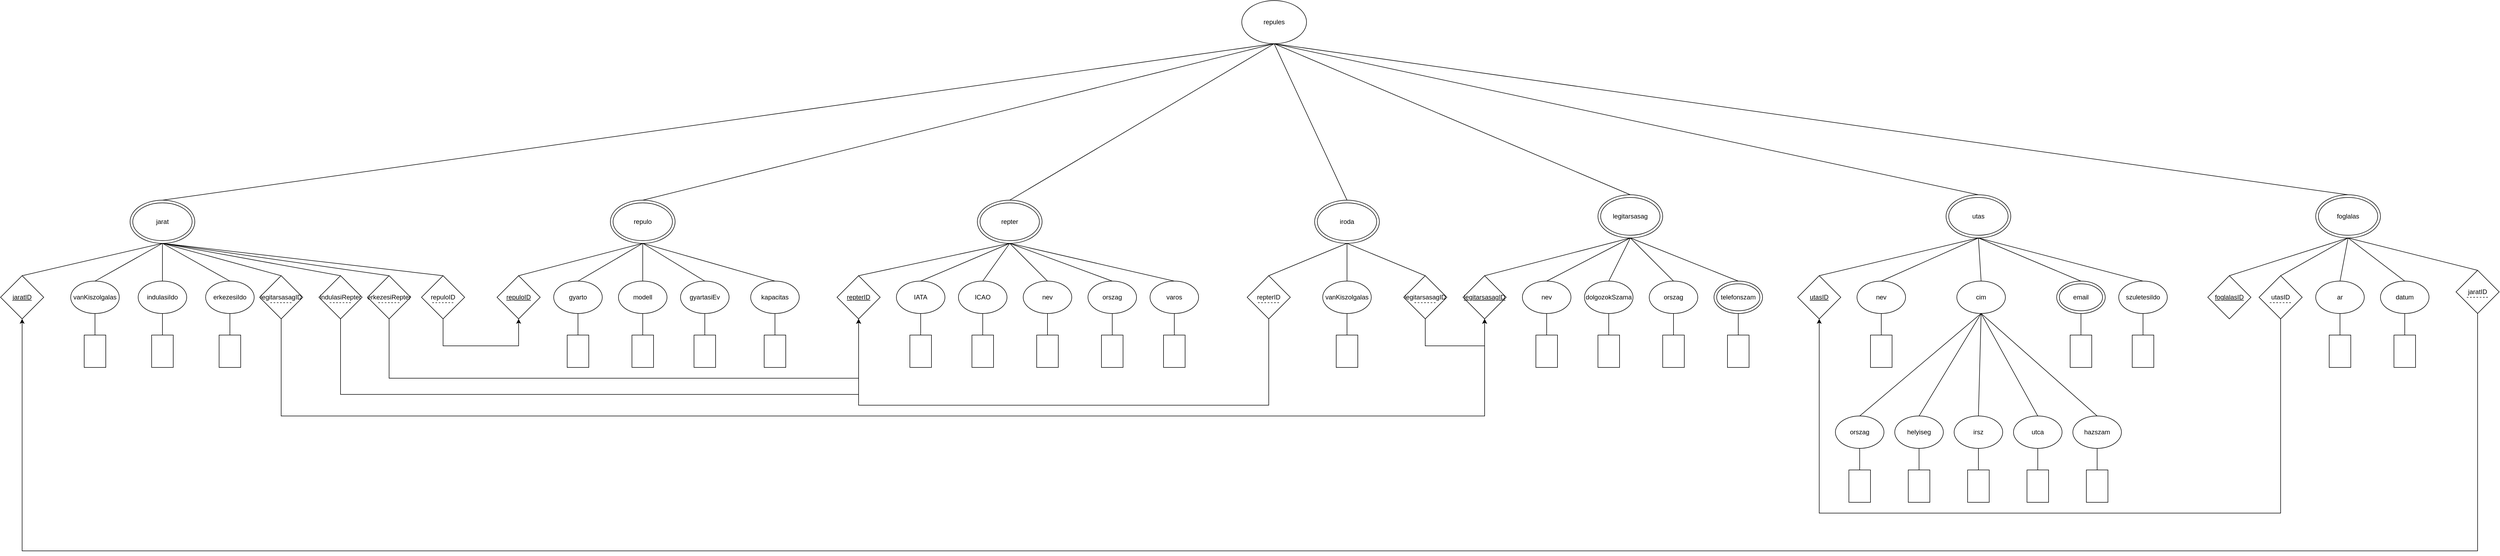 <mxfile version="20.4.1" type="github">
  <diagram id="FtFZ_7wJp9U83TFG5Mxw" name="Page-1">
    <mxGraphModel dx="2948" dy="593" grid="1" gridSize="10" guides="1" tooltips="1" connect="1" arrows="1" fold="1" page="1" pageScale="1" pageWidth="850" pageHeight="1100" math="0" shadow="0">
      <root>
        <mxCell id="0" />
        <mxCell id="1" parent="0" />
        <mxCell id="Ldd0iFORYX-tUQRMNEGv-1" value="repules" style="ellipse;whiteSpace=wrap;html=1;" parent="1" vertex="1">
          <mxGeometry x="970" y="110" width="120" height="80" as="geometry" />
        </mxCell>
        <mxCell id="Ldd0iFORYX-tUQRMNEGv-9" value="" style="endArrow=none;html=1;rounded=0;entryX=0.5;entryY=1;entryDx=0;entryDy=0;exitX=0.5;exitY=0;exitDx=0;exitDy=0;" parent="1" source="Ldd0iFORYX-tUQRMNEGv-2" target="Ldd0iFORYX-tUQRMNEGv-1" edge="1">
          <mxGeometry width="50" height="50" relative="1" as="geometry">
            <mxPoint x="-160" y="470" as="sourcePoint" />
            <mxPoint x="-110" y="420" as="targetPoint" />
          </mxGeometry>
        </mxCell>
        <mxCell id="Ldd0iFORYX-tUQRMNEGv-10" value="" style="endArrow=none;html=1;rounded=0;exitX=0.5;exitY=0;exitDx=0;exitDy=0;entryX=0.5;entryY=1;entryDx=0;entryDy=0;" parent="1" source="Ldd0iFORYX-tUQRMNEGv-8" target="Ldd0iFORYX-tUQRMNEGv-1" edge="1">
          <mxGeometry width="50" height="50" relative="1" as="geometry">
            <mxPoint x="-790" y="490" as="sourcePoint" />
            <mxPoint x="430" y="220" as="targetPoint" />
          </mxGeometry>
        </mxCell>
        <mxCell id="Ldd0iFORYX-tUQRMNEGv-11" value="" style="endArrow=none;html=1;rounded=0;entryX=0.5;entryY=1;entryDx=0;entryDy=0;exitX=0.5;exitY=0;exitDx=0;exitDy=0;" parent="1" source="Ldd0iFORYX-tUQRMNEGv-7" target="Ldd0iFORYX-tUQRMNEGv-1" edge="1">
          <mxGeometry width="50" height="50" relative="1" as="geometry">
            <mxPoint x="380" y="470" as="sourcePoint" />
            <mxPoint x="445" y="240" as="targetPoint" />
          </mxGeometry>
        </mxCell>
        <mxCell id="Ldd0iFORYX-tUQRMNEGv-12" value="" style="endArrow=none;html=1;rounded=0;exitX=0.5;exitY=0;exitDx=0;exitDy=0;entryX=0.5;entryY=1;entryDx=0;entryDy=0;" parent="1" source="Ldd0iFORYX-tUQRMNEGv-6" target="Ldd0iFORYX-tUQRMNEGv-1" edge="1">
          <mxGeometry width="50" height="50" relative="1" as="geometry">
            <mxPoint x="180" y="530" as="sourcePoint" />
            <mxPoint x="430" y="220" as="targetPoint" />
          </mxGeometry>
        </mxCell>
        <mxCell id="Ldd0iFORYX-tUQRMNEGv-13" value="" style="endArrow=none;html=1;rounded=0;entryX=0.5;entryY=1;entryDx=0;entryDy=0;exitX=0.5;exitY=0;exitDx=0;exitDy=0;" parent="1" source="Ldd0iFORYX-tUQRMNEGv-5" target="Ldd0iFORYX-tUQRMNEGv-1" edge="1">
          <mxGeometry width="50" height="50" relative="1" as="geometry">
            <mxPoint x="700" y="410" as="sourcePoint" />
            <mxPoint x="430" y="220" as="targetPoint" />
          </mxGeometry>
        </mxCell>
        <mxCell id="Ldd0iFORYX-tUQRMNEGv-14" value="" style="endArrow=none;html=1;rounded=0;entryX=0.5;entryY=1;entryDx=0;entryDy=0;exitX=0.5;exitY=0;exitDx=0;exitDy=0;" parent="1" source="Ldd0iFORYX-tUQRMNEGv-4" target="Ldd0iFORYX-tUQRMNEGv-1" edge="1">
          <mxGeometry width="50" height="50" relative="1" as="geometry">
            <mxPoint x="1430" y="490" as="sourcePoint" />
            <mxPoint x="420" y="220" as="targetPoint" />
          </mxGeometry>
        </mxCell>
        <mxCell id="Ldd0iFORYX-tUQRMNEGv-15" value="" style="endArrow=none;html=1;rounded=0;entryX=0.5;entryY=1;entryDx=0;entryDy=0;exitX=0.5;exitY=0;exitDx=0;exitDy=0;" parent="1" source="Ldd0iFORYX-tUQRMNEGv-3" target="Ldd0iFORYX-tUQRMNEGv-1" edge="1">
          <mxGeometry width="50" height="50" relative="1" as="geometry">
            <mxPoint x="1890" y="490" as="sourcePoint" />
            <mxPoint x="420" y="220" as="targetPoint" />
          </mxGeometry>
        </mxCell>
        <mxCell id="Ldd0iFORYX-tUQRMNEGv-16" value="vanKiszolgalas" style="ellipse;whiteSpace=wrap;html=1;" parent="1" vertex="1">
          <mxGeometry x="-1200" y="630" width="90" height="60" as="geometry" />
        </mxCell>
        <mxCell id="uVqDeaAfy7a3qvDGWhY4-1" value="indulasiIdo" style="ellipse;whiteSpace=wrap;html=1;" parent="1" vertex="1">
          <mxGeometry x="-1075" y="630" width="90" height="60" as="geometry" />
        </mxCell>
        <mxCell id="uVqDeaAfy7a3qvDGWhY4-2" value="erkezesiIdo" style="ellipse;whiteSpace=wrap;html=1;" parent="1" vertex="1">
          <mxGeometry x="-950" y="630" width="90" height="60" as="geometry" />
        </mxCell>
        <mxCell id="uVqDeaAfy7a3qvDGWhY4-3" value="&lt;u&gt;jaratID&lt;/u&gt;" style="rhombus;whiteSpace=wrap;html=1;" parent="1" vertex="1">
          <mxGeometry x="-1330" y="620" width="80" height="80" as="geometry" />
        </mxCell>
        <mxCell id="uVqDeaAfy7a3qvDGWhY4-4" value="" style="endArrow=none;html=1;rounded=0;exitX=0.5;exitY=1;exitDx=0;exitDy=0;entryX=0.5;entryY=0;entryDx=0;entryDy=0;" parent="1" source="Ldd0iFORYX-tUQRMNEGv-2" target="uVqDeaAfy7a3qvDGWhY4-1" edge="1">
          <mxGeometry width="50" height="50" relative="1" as="geometry">
            <mxPoint x="-710" y="570" as="sourcePoint" />
            <mxPoint x="-660" y="520" as="targetPoint" />
          </mxGeometry>
        </mxCell>
        <mxCell id="uVqDeaAfy7a3qvDGWhY4-5" value="" style="endArrow=none;html=1;rounded=0;exitX=0.5;exitY=1;exitDx=0;exitDy=0;entryX=0.5;entryY=0;entryDx=0;entryDy=0;" parent="1" source="Ldd0iFORYX-tUQRMNEGv-2" target="uVqDeaAfy7a3qvDGWhY4-3" edge="1">
          <mxGeometry width="50" height="50" relative="1" as="geometry">
            <mxPoint x="-1020" y="570" as="sourcePoint" />
            <mxPoint x="-1025" y="640" as="targetPoint" />
          </mxGeometry>
        </mxCell>
        <mxCell id="uVqDeaAfy7a3qvDGWhY4-6" value="" style="endArrow=none;html=1;rounded=0;entryX=0.5;entryY=0;entryDx=0;entryDy=0;exitX=0.5;exitY=1;exitDx=0;exitDy=0;" parent="1" source="Ldd0iFORYX-tUQRMNEGv-2" target="Ldd0iFORYX-tUQRMNEGv-16" edge="1">
          <mxGeometry width="50" height="50" relative="1" as="geometry">
            <mxPoint x="-1010" y="580" as="sourcePoint" />
            <mxPoint x="-1015" y="650" as="targetPoint" />
          </mxGeometry>
        </mxCell>
        <mxCell id="uVqDeaAfy7a3qvDGWhY4-7" value="" style="endArrow=none;html=1;rounded=0;exitX=0.5;exitY=1;exitDx=0;exitDy=0;entryX=0.5;entryY=0;entryDx=0;entryDy=0;" parent="1" source="Ldd0iFORYX-tUQRMNEGv-2" target="uVqDeaAfy7a3qvDGWhY4-2" edge="1">
          <mxGeometry width="50" height="50" relative="1" as="geometry">
            <mxPoint x="-1000" y="590" as="sourcePoint" />
            <mxPoint x="-1005" y="660" as="targetPoint" />
          </mxGeometry>
        </mxCell>
        <mxCell id="uVqDeaAfy7a3qvDGWhY4-9" value="" style="endArrow=none;html=1;rounded=0;exitX=0.5;exitY=1;exitDx=0;exitDy=0;entryX=0.5;entryY=0;entryDx=0;entryDy=0;" parent="1" source="Ldd0iFORYX-tUQRMNEGv-2" target="uVqDeaAfy7a3qvDGWhY4-8" edge="1">
          <mxGeometry width="50" height="50" relative="1" as="geometry">
            <mxPoint x="-1020" y="570" as="sourcePoint" />
            <mxPoint x="-875" y="640" as="targetPoint" />
          </mxGeometry>
        </mxCell>
        <mxCell id="uVqDeaAfy7a3qvDGWhY4-10" value="" style="rounded=0;whiteSpace=wrap;html=1;" parent="1" vertex="1">
          <mxGeometry x="-1175" y="730" width="40" height="60" as="geometry" />
        </mxCell>
        <mxCell id="uVqDeaAfy7a3qvDGWhY4-11" value="" style="endArrow=none;html=1;rounded=0;exitX=0.5;exitY=1;exitDx=0;exitDy=0;entryX=0.5;entryY=0;entryDx=0;entryDy=0;" parent="1" source="Ldd0iFORYX-tUQRMNEGv-16" target="uVqDeaAfy7a3qvDGWhY4-10" edge="1">
          <mxGeometry width="50" height="50" relative="1" as="geometry">
            <mxPoint x="-520" y="690" as="sourcePoint" />
            <mxPoint x="-470" y="640" as="targetPoint" />
          </mxGeometry>
        </mxCell>
        <mxCell id="uVqDeaAfy7a3qvDGWhY4-12" value="" style="rounded=0;whiteSpace=wrap;html=1;" parent="1" vertex="1">
          <mxGeometry x="-1050" y="730" width="40" height="60" as="geometry" />
        </mxCell>
        <mxCell id="uVqDeaAfy7a3qvDGWhY4-13" value="" style="endArrow=none;html=1;rounded=0;exitX=0.5;exitY=1;exitDx=0;exitDy=0;entryX=0.5;entryY=0;entryDx=0;entryDy=0;" parent="1" source="uVqDeaAfy7a3qvDGWhY4-1" target="uVqDeaAfy7a3qvDGWhY4-12" edge="1">
          <mxGeometry width="50" height="50" relative="1" as="geometry">
            <mxPoint x="-1040" y="700" as="sourcePoint" />
            <mxPoint x="-355" y="650" as="targetPoint" />
          </mxGeometry>
        </mxCell>
        <mxCell id="uVqDeaAfy7a3qvDGWhY4-14" value="" style="rounded=0;whiteSpace=wrap;html=1;" parent="1" vertex="1">
          <mxGeometry x="-925" y="730" width="40" height="60" as="geometry" />
        </mxCell>
        <mxCell id="uVqDeaAfy7a3qvDGWhY4-15" value="" style="endArrow=none;html=1;rounded=0;exitX=0.5;exitY=1;exitDx=0;exitDy=0;entryX=0.5;entryY=0;entryDx=0;entryDy=0;" parent="1" source="uVqDeaAfy7a3qvDGWhY4-2" target="uVqDeaAfy7a3qvDGWhY4-14" edge="1">
          <mxGeometry width="50" height="50" relative="1" as="geometry">
            <mxPoint x="-880" y="700" as="sourcePoint" />
            <mxPoint x="-195" y="650" as="targetPoint" />
          </mxGeometry>
        </mxCell>
        <mxCell id="uVqDeaAfy7a3qvDGWhY4-22" value="gyarto" style="ellipse;whiteSpace=wrap;html=1;" parent="1" vertex="1">
          <mxGeometry x="-305" y="630" width="90" height="60" as="geometry" />
        </mxCell>
        <mxCell id="uVqDeaAfy7a3qvDGWhY4-23" value="modell" style="ellipse;whiteSpace=wrap;html=1;" parent="1" vertex="1">
          <mxGeometry x="-185" y="630" width="90" height="60" as="geometry" />
        </mxCell>
        <mxCell id="uVqDeaAfy7a3qvDGWhY4-24" value="gyartasiEv" style="ellipse;whiteSpace=wrap;html=1;" parent="1" vertex="1">
          <mxGeometry x="-70" y="630" width="90" height="60" as="geometry" />
        </mxCell>
        <mxCell id="uVqDeaAfy7a3qvDGWhY4-25" value="&lt;u&gt;repuloID&lt;/u&gt;" style="rhombus;whiteSpace=wrap;html=1;" parent="1" vertex="1">
          <mxGeometry x="-410" y="620" width="80" height="80" as="geometry" />
        </mxCell>
        <mxCell id="uVqDeaAfy7a3qvDGWhY4-26" value="" style="endArrow=none;html=1;rounded=0;entryX=0.5;entryY=0;entryDx=0;entryDy=0;" parent="1" target="uVqDeaAfy7a3qvDGWhY4-23" edge="1">
          <mxGeometry width="50" height="50" relative="1" as="geometry">
            <mxPoint x="-140" y="560" as="sourcePoint" />
            <mxPoint x="245" y="550" as="targetPoint" />
          </mxGeometry>
        </mxCell>
        <mxCell id="uVqDeaAfy7a3qvDGWhY4-27" value="" style="endArrow=none;html=1;rounded=0;entryX=0.5;entryY=0;entryDx=0;entryDy=0;" parent="1" target="uVqDeaAfy7a3qvDGWhY4-25" edge="1">
          <mxGeometry width="50" height="50" relative="1" as="geometry">
            <mxPoint x="-140" y="560" as="sourcePoint" />
            <mxPoint x="-120" y="670" as="targetPoint" />
          </mxGeometry>
        </mxCell>
        <mxCell id="uVqDeaAfy7a3qvDGWhY4-28" value="" style="endArrow=none;html=1;rounded=0;entryX=0.5;entryY=0;entryDx=0;entryDy=0;" parent="1" target="uVqDeaAfy7a3qvDGWhY4-22" edge="1">
          <mxGeometry width="50" height="50" relative="1" as="geometry">
            <mxPoint x="-140" y="560" as="sourcePoint" />
            <mxPoint x="-110" y="680" as="targetPoint" />
          </mxGeometry>
        </mxCell>
        <mxCell id="uVqDeaAfy7a3qvDGWhY4-29" value="" style="endArrow=none;html=1;rounded=0;exitX=0.5;exitY=1;exitDx=0;exitDy=0;entryX=0.5;entryY=0;entryDx=0;entryDy=0;" parent="1" source="Ldd0iFORYX-tUQRMNEGv-8" target="uVqDeaAfy7a3qvDGWhY4-24" edge="1">
          <mxGeometry width="50" height="50" relative="1" as="geometry">
            <mxPoint x="-125" y="590" as="sourcePoint" />
            <mxPoint x="-100" y="690" as="targetPoint" />
          </mxGeometry>
        </mxCell>
        <mxCell id="uVqDeaAfy7a3qvDGWhY4-30" value="" style="rounded=0;whiteSpace=wrap;html=1;" parent="1" vertex="1">
          <mxGeometry x="-280" y="730" width="40" height="60" as="geometry" />
        </mxCell>
        <mxCell id="uVqDeaAfy7a3qvDGWhY4-31" value="" style="endArrow=none;html=1;rounded=0;exitX=0.5;exitY=1;exitDx=0;exitDy=0;entryX=0.5;entryY=0;entryDx=0;entryDy=0;" parent="1" source="uVqDeaAfy7a3qvDGWhY4-22" target="uVqDeaAfy7a3qvDGWhY4-30" edge="1">
          <mxGeometry width="50" height="50" relative="1" as="geometry">
            <mxPoint x="400" y="690" as="sourcePoint" />
            <mxPoint x="450" y="640" as="targetPoint" />
          </mxGeometry>
        </mxCell>
        <mxCell id="uVqDeaAfy7a3qvDGWhY4-32" value="" style="rounded=0;whiteSpace=wrap;html=1;" parent="1" vertex="1">
          <mxGeometry x="-160" y="730" width="40" height="60" as="geometry" />
        </mxCell>
        <mxCell id="uVqDeaAfy7a3qvDGWhY4-33" value="" style="endArrow=none;html=1;rounded=0;exitX=0.5;exitY=1;exitDx=0;exitDy=0;entryX=0.5;entryY=0;entryDx=0;entryDy=0;" parent="1" source="uVqDeaAfy7a3qvDGWhY4-23" target="uVqDeaAfy7a3qvDGWhY4-32" edge="1">
          <mxGeometry width="50" height="50" relative="1" as="geometry">
            <mxPoint x="-120" y="700" as="sourcePoint" />
            <mxPoint x="565" y="650" as="targetPoint" />
          </mxGeometry>
        </mxCell>
        <mxCell id="uVqDeaAfy7a3qvDGWhY4-34" value="" style="rounded=0;whiteSpace=wrap;html=1;" parent="1" vertex="1">
          <mxGeometry x="-45" y="730" width="40" height="60" as="geometry" />
        </mxCell>
        <mxCell id="uVqDeaAfy7a3qvDGWhY4-35" value="" style="endArrow=none;html=1;rounded=0;exitX=0.5;exitY=1;exitDx=0;exitDy=0;entryX=0.5;entryY=0;entryDx=0;entryDy=0;" parent="1" source="uVqDeaAfy7a3qvDGWhY4-24" target="uVqDeaAfy7a3qvDGWhY4-34" edge="1">
          <mxGeometry width="50" height="50" relative="1" as="geometry">
            <mxPoint x="40" y="700" as="sourcePoint" />
            <mxPoint x="725" y="650" as="targetPoint" />
          </mxGeometry>
        </mxCell>
        <mxCell id="uVqDeaAfy7a3qvDGWhY4-36" value="kapacitas" style="ellipse;whiteSpace=wrap;html=1;" parent="1" vertex="1">
          <mxGeometry x="60" y="630" width="90" height="60" as="geometry" />
        </mxCell>
        <mxCell id="uVqDeaAfy7a3qvDGWhY4-37" value="" style="rounded=0;whiteSpace=wrap;html=1;" parent="1" vertex="1">
          <mxGeometry x="85" y="730" width="40" height="60" as="geometry" />
        </mxCell>
        <mxCell id="uVqDeaAfy7a3qvDGWhY4-38" value="" style="endArrow=none;html=1;rounded=0;exitX=0.5;exitY=1;exitDx=0;exitDy=0;entryX=0.5;entryY=0;entryDx=0;entryDy=0;" parent="1" source="uVqDeaAfy7a3qvDGWhY4-36" target="uVqDeaAfy7a3qvDGWhY4-37" edge="1">
          <mxGeometry width="50" height="50" relative="1" as="geometry">
            <mxPoint x="160" y="690" as="sourcePoint" />
            <mxPoint x="845" y="640" as="targetPoint" />
          </mxGeometry>
        </mxCell>
        <mxCell id="uVqDeaAfy7a3qvDGWhY4-40" value="" style="endArrow=none;html=1;rounded=0;exitX=0.5;exitY=1;exitDx=0;exitDy=0;entryX=0.5;entryY=0;entryDx=0;entryDy=0;" parent="1" source="Ldd0iFORYX-tUQRMNEGv-8" target="uVqDeaAfy7a3qvDGWhY4-36" edge="1">
          <mxGeometry width="50" height="50" relative="1" as="geometry">
            <mxPoint x="-130" y="570" as="sourcePoint" />
            <mxPoint x="10" y="660" as="targetPoint" />
          </mxGeometry>
        </mxCell>
        <mxCell id="uVqDeaAfy7a3qvDGWhY4-42" value="IATA" style="ellipse;whiteSpace=wrap;html=1;" parent="1" vertex="1">
          <mxGeometry x="330" y="630" width="90" height="60" as="geometry" />
        </mxCell>
        <mxCell id="uVqDeaAfy7a3qvDGWhY4-43" value="ICAO" style="ellipse;whiteSpace=wrap;html=1;" parent="1" vertex="1">
          <mxGeometry x="445" y="630" width="90" height="60" as="geometry" />
        </mxCell>
        <mxCell id="uVqDeaAfy7a3qvDGWhY4-44" value="" style="endArrow=none;html=1;rounded=0;entryX=0.5;entryY=0;entryDx=0;entryDy=0;" parent="1" target="uVqDeaAfy7a3qvDGWhY4-42" edge="1">
          <mxGeometry width="50" height="50" relative="1" as="geometry">
            <mxPoint x="540" y="560" as="sourcePoint" />
            <mxPoint x="760" y="535" as="targetPoint" />
          </mxGeometry>
        </mxCell>
        <mxCell id="uVqDeaAfy7a3qvDGWhY4-45" value="" style="endArrow=none;html=1;rounded=0;entryX=0.5;entryY=0;entryDx=0;entryDy=0;exitX=0.5;exitY=1;exitDx=0;exitDy=0;" parent="1" source="Ldd0iFORYX-tUQRMNEGv-7" target="uVqDeaAfy7a3qvDGWhY4-66" edge="1">
          <mxGeometry width="50" height="50" relative="1" as="geometry">
            <mxPoint x="375" y="545" as="sourcePoint" />
            <mxPoint x="255" y="630" as="targetPoint" />
          </mxGeometry>
        </mxCell>
        <mxCell id="uVqDeaAfy7a3qvDGWhY4-46" value="" style="endArrow=none;html=1;rounded=0;exitX=0.5;exitY=1;exitDx=0;exitDy=0;entryX=0.5;entryY=0;entryDx=0;entryDy=0;" parent="1" source="Ldd0iFORYX-tUQRMNEGv-7" target="uVqDeaAfy7a3qvDGWhY4-43" edge="1">
          <mxGeometry width="50" height="50" relative="1" as="geometry">
            <mxPoint x="375" y="545" as="sourcePoint" />
            <mxPoint x="415" y="675" as="targetPoint" />
          </mxGeometry>
        </mxCell>
        <mxCell id="uVqDeaAfy7a3qvDGWhY4-49" value="" style="rounded=0;whiteSpace=wrap;html=1;" parent="1" vertex="1">
          <mxGeometry x="355" y="730" width="40" height="60" as="geometry" />
        </mxCell>
        <mxCell id="uVqDeaAfy7a3qvDGWhY4-50" value="" style="endArrow=none;html=1;rounded=0;exitX=0.5;exitY=1;exitDx=0;exitDy=0;entryX=0.5;entryY=0;entryDx=0;entryDy=0;" parent="1" source="uVqDeaAfy7a3qvDGWhY4-42" target="uVqDeaAfy7a3qvDGWhY4-49" edge="1">
          <mxGeometry width="50" height="50" relative="1" as="geometry">
            <mxPoint x="395" y="685" as="sourcePoint" />
            <mxPoint x="1080" y="635" as="targetPoint" />
          </mxGeometry>
        </mxCell>
        <mxCell id="uVqDeaAfy7a3qvDGWhY4-51" value="" style="rounded=0;whiteSpace=wrap;html=1;" parent="1" vertex="1">
          <mxGeometry x="470" y="730" width="40" height="60" as="geometry" />
        </mxCell>
        <mxCell id="uVqDeaAfy7a3qvDGWhY4-52" value="" style="endArrow=none;html=1;rounded=0;exitX=0.5;exitY=1;exitDx=0;exitDy=0;entryX=0.5;entryY=0;entryDx=0;entryDy=0;" parent="1" source="uVqDeaAfy7a3qvDGWhY4-43" target="uVqDeaAfy7a3qvDGWhY4-51" edge="1">
          <mxGeometry width="50" height="50" relative="1" as="geometry">
            <mxPoint x="555" y="685" as="sourcePoint" />
            <mxPoint x="1240" y="635" as="targetPoint" />
          </mxGeometry>
        </mxCell>
        <mxCell id="uVqDeaAfy7a3qvDGWhY4-53" value="nev" style="ellipse;whiteSpace=wrap;html=1;" parent="1" vertex="1">
          <mxGeometry x="565" y="630" width="90" height="60" as="geometry" />
        </mxCell>
        <mxCell id="uVqDeaAfy7a3qvDGWhY4-54" value="orszag" style="ellipse;whiteSpace=wrap;html=1;" parent="1" vertex="1">
          <mxGeometry x="685" y="630" width="90" height="60" as="geometry" />
        </mxCell>
        <mxCell id="uVqDeaAfy7a3qvDGWhY4-55" value="varos" style="ellipse;whiteSpace=wrap;html=1;" parent="1" vertex="1">
          <mxGeometry x="800" y="630" width="90" height="60" as="geometry" />
        </mxCell>
        <mxCell id="uVqDeaAfy7a3qvDGWhY4-56" value="" style="endArrow=none;html=1;rounded=0;entryX=0.5;entryY=0;entryDx=0;entryDy=0;exitX=0.5;exitY=1;exitDx=0;exitDy=0;" parent="1" source="Ldd0iFORYX-tUQRMNEGv-7" target="uVqDeaAfy7a3qvDGWhY4-54" edge="1">
          <mxGeometry width="50" height="50" relative="1" as="geometry">
            <mxPoint x="730" y="545" as="sourcePoint" />
            <mxPoint x="1115" y="535" as="targetPoint" />
          </mxGeometry>
        </mxCell>
        <mxCell id="uVqDeaAfy7a3qvDGWhY4-57" value="" style="endArrow=none;html=1;rounded=0;entryX=0.5;entryY=0;entryDx=0;entryDy=0;exitX=0.5;exitY=1;exitDx=0;exitDy=0;" parent="1" source="Ldd0iFORYX-tUQRMNEGv-7" target="uVqDeaAfy7a3qvDGWhY4-53" edge="1">
          <mxGeometry width="50" height="50" relative="1" as="geometry">
            <mxPoint x="730" y="545" as="sourcePoint" />
            <mxPoint x="760" y="665" as="targetPoint" />
          </mxGeometry>
        </mxCell>
        <mxCell id="uVqDeaAfy7a3qvDGWhY4-58" value="" style="endArrow=none;html=1;rounded=0;exitX=0.5;exitY=1;exitDx=0;exitDy=0;entryX=0.5;entryY=0;entryDx=0;entryDy=0;" parent="1" source="Ldd0iFORYX-tUQRMNEGv-7" target="uVqDeaAfy7a3qvDGWhY4-55" edge="1">
          <mxGeometry width="50" height="50" relative="1" as="geometry">
            <mxPoint x="730" y="545" as="sourcePoint" />
            <mxPoint x="770" y="675" as="targetPoint" />
          </mxGeometry>
        </mxCell>
        <mxCell id="uVqDeaAfy7a3qvDGWhY4-59" value="" style="rounded=0;whiteSpace=wrap;html=1;" parent="1" vertex="1">
          <mxGeometry x="590" y="730" width="40" height="60" as="geometry" />
        </mxCell>
        <mxCell id="uVqDeaAfy7a3qvDGWhY4-60" value="" style="endArrow=none;html=1;rounded=0;exitX=0.5;exitY=1;exitDx=0;exitDy=0;entryX=0.5;entryY=0;entryDx=0;entryDy=0;" parent="1" source="uVqDeaAfy7a3qvDGWhY4-53" target="uVqDeaAfy7a3qvDGWhY4-59" edge="1">
          <mxGeometry width="50" height="50" relative="1" as="geometry">
            <mxPoint x="1270" y="675" as="sourcePoint" />
            <mxPoint x="1320" y="625" as="targetPoint" />
          </mxGeometry>
        </mxCell>
        <mxCell id="uVqDeaAfy7a3qvDGWhY4-61" value="" style="rounded=0;whiteSpace=wrap;html=1;" parent="1" vertex="1">
          <mxGeometry x="710" y="730" width="40" height="60" as="geometry" />
        </mxCell>
        <mxCell id="uVqDeaAfy7a3qvDGWhY4-62" value="" style="endArrow=none;html=1;rounded=0;exitX=0.5;exitY=1;exitDx=0;exitDy=0;entryX=0.5;entryY=0;entryDx=0;entryDy=0;" parent="1" source="uVqDeaAfy7a3qvDGWhY4-54" target="uVqDeaAfy7a3qvDGWhY4-61" edge="1">
          <mxGeometry width="50" height="50" relative="1" as="geometry">
            <mxPoint x="750" y="685" as="sourcePoint" />
            <mxPoint x="1435" y="635" as="targetPoint" />
          </mxGeometry>
        </mxCell>
        <mxCell id="uVqDeaAfy7a3qvDGWhY4-63" value="" style="rounded=0;whiteSpace=wrap;html=1;" parent="1" vertex="1">
          <mxGeometry x="825" y="730" width="40" height="60" as="geometry" />
        </mxCell>
        <mxCell id="uVqDeaAfy7a3qvDGWhY4-64" value="" style="endArrow=none;html=1;rounded=0;exitX=0.5;exitY=1;exitDx=0;exitDy=0;entryX=0.5;entryY=0;entryDx=0;entryDy=0;" parent="1" source="uVqDeaAfy7a3qvDGWhY4-55" target="uVqDeaAfy7a3qvDGWhY4-63" edge="1">
          <mxGeometry width="50" height="50" relative="1" as="geometry">
            <mxPoint x="910" y="685" as="sourcePoint" />
            <mxPoint x="1595" y="635" as="targetPoint" />
          </mxGeometry>
        </mxCell>
        <mxCell id="uVqDeaAfy7a3qvDGWhY4-66" value="&lt;u&gt;repterID&lt;/u&gt;" style="rhombus;whiteSpace=wrap;html=1;" parent="1" vertex="1">
          <mxGeometry x="220" y="620" width="80" height="80" as="geometry" />
        </mxCell>
        <mxCell id="uVqDeaAfy7a3qvDGWhY4-67" value="vanKiszolgalas" style="ellipse;whiteSpace=wrap;html=1;" parent="1" vertex="1">
          <mxGeometry x="1120" y="630" width="90" height="60" as="geometry" />
        </mxCell>
        <mxCell id="uVqDeaAfy7a3qvDGWhY4-72" value="" style="endArrow=none;html=1;rounded=0;exitX=0.5;exitY=1;exitDx=0;exitDy=0;entryX=0.5;entryY=0;entryDx=0;entryDy=0;" parent="1" source="Ldd0iFORYX-tUQRMNEGv-6" target="uVqDeaAfy7a3qvDGWhY4-87" edge="1">
          <mxGeometry width="50" height="50" relative="1" as="geometry">
            <mxPoint x="1260" y="580" as="sourcePoint" />
            <mxPoint x="1010" y="620" as="targetPoint" />
          </mxGeometry>
        </mxCell>
        <mxCell id="uVqDeaAfy7a3qvDGWhY4-73" value="" style="endArrow=none;html=1;rounded=0;entryX=0.5;entryY=0;entryDx=0;entryDy=0;exitX=0.5;exitY=1;exitDx=0;exitDy=0;" parent="1" source="Ldd0iFORYX-tUQRMNEGv-6" target="uVqDeaAfy7a3qvDGWhY4-67" edge="1">
          <mxGeometry width="50" height="50" relative="1" as="geometry">
            <mxPoint x="1260" y="580" as="sourcePoint" />
            <mxPoint x="1275" y="670" as="targetPoint" />
          </mxGeometry>
        </mxCell>
        <mxCell id="uVqDeaAfy7a3qvDGWhY4-75" value="" style="endArrow=none;html=1;rounded=0;exitX=0.5;exitY=1;exitDx=0;exitDy=0;entryX=0.5;entryY=0;entryDx=0;entryDy=0;" parent="1" source="Ldd0iFORYX-tUQRMNEGv-6" target="uVqDeaAfy7a3qvDGWhY4-83" edge="1">
          <mxGeometry width="50" height="50" relative="1" as="geometry">
            <mxPoint x="1260" y="580" as="sourcePoint" />
            <mxPoint x="1415" y="660" as="targetPoint" />
          </mxGeometry>
        </mxCell>
        <mxCell id="uVqDeaAfy7a3qvDGWhY4-76" value="" style="rounded=0;whiteSpace=wrap;html=1;" parent="1" vertex="1">
          <mxGeometry x="1145" y="730" width="40" height="60" as="geometry" />
        </mxCell>
        <mxCell id="uVqDeaAfy7a3qvDGWhY4-77" value="" style="endArrow=none;html=1;rounded=0;exitX=0.5;exitY=1;exitDx=0;exitDy=0;entryX=0.5;entryY=0;entryDx=0;entryDy=0;" parent="1" source="uVqDeaAfy7a3qvDGWhY4-67" target="uVqDeaAfy7a3qvDGWhY4-76" edge="1">
          <mxGeometry width="50" height="50" relative="1" as="geometry">
            <mxPoint x="1770" y="710" as="sourcePoint" />
            <mxPoint x="1820" y="660" as="targetPoint" />
          </mxGeometry>
        </mxCell>
        <mxCell id="uVqDeaAfy7a3qvDGWhY4-82" value="" style="group" parent="1" vertex="1" connectable="0">
          <mxGeometry x="1270" y="620" width="80" height="80" as="geometry" />
        </mxCell>
        <mxCell id="uVqDeaAfy7a3qvDGWhY4-83" value="legitarsasagID" style="rhombus;whiteSpace=wrap;html=1;" parent="uVqDeaAfy7a3qvDGWhY4-82" vertex="1">
          <mxGeometry width="80" height="80" as="geometry" />
        </mxCell>
        <mxCell id="uVqDeaAfy7a3qvDGWhY4-84" value="" style="endArrow=none;dashed=1;html=1;rounded=0;" parent="uVqDeaAfy7a3qvDGWhY4-82" edge="1">
          <mxGeometry width="50" height="50" relative="1" as="geometry">
            <mxPoint x="20" y="50" as="sourcePoint" />
            <mxPoint x="60" y="50" as="targetPoint" />
            <Array as="points">
              <mxPoint x="50" y="50" />
            </Array>
          </mxGeometry>
        </mxCell>
        <mxCell id="uVqDeaAfy7a3qvDGWhY4-86" value="" style="group" parent="1" vertex="1" connectable="0">
          <mxGeometry x="980" y="620" width="80" height="80" as="geometry" />
        </mxCell>
        <mxCell id="uVqDeaAfy7a3qvDGWhY4-87" value="repterID" style="rhombus;whiteSpace=wrap;html=1;" parent="uVqDeaAfy7a3qvDGWhY4-86" vertex="1">
          <mxGeometry width="80" height="80" as="geometry" />
        </mxCell>
        <mxCell id="uVqDeaAfy7a3qvDGWhY4-88" value="" style="endArrow=none;dashed=1;html=1;rounded=0;" parent="uVqDeaAfy7a3qvDGWhY4-86" edge="1">
          <mxGeometry width="50" height="50" relative="1" as="geometry">
            <mxPoint x="20" y="50" as="sourcePoint" />
            <mxPoint x="60" y="50" as="targetPoint" />
            <Array as="points">
              <mxPoint x="50" y="50" />
            </Array>
          </mxGeometry>
        </mxCell>
        <mxCell id="uVqDeaAfy7a3qvDGWhY4-93" value="" style="group" parent="1" vertex="1" connectable="0">
          <mxGeometry x="-1090" y="480" width="120" height="80" as="geometry" />
        </mxCell>
        <mxCell id="Ldd0iFORYX-tUQRMNEGv-2" value="jarat" style="ellipse;whiteSpace=wrap;html=1;" parent="uVqDeaAfy7a3qvDGWhY4-93" vertex="1">
          <mxGeometry width="120" height="80" as="geometry" />
        </mxCell>
        <mxCell id="uVqDeaAfy7a3qvDGWhY4-92" value="jarat" style="ellipse;whiteSpace=wrap;html=1;" parent="uVqDeaAfy7a3qvDGWhY4-93" vertex="1">
          <mxGeometry x="5" y="5" width="110" height="70" as="geometry" />
        </mxCell>
        <mxCell id="uVqDeaAfy7a3qvDGWhY4-98" value="" style="group" parent="1" vertex="1" connectable="0">
          <mxGeometry x="-200" y="480" width="120" height="80" as="geometry" />
        </mxCell>
        <mxCell id="Ldd0iFORYX-tUQRMNEGv-8" value="repulo" style="ellipse;whiteSpace=wrap;html=1;" parent="uVqDeaAfy7a3qvDGWhY4-98" vertex="1">
          <mxGeometry width="120" height="80" as="geometry" />
        </mxCell>
        <mxCell id="uVqDeaAfy7a3qvDGWhY4-97" value="repulo" style="ellipse;whiteSpace=wrap;html=1;" parent="uVqDeaAfy7a3qvDGWhY4-98" vertex="1">
          <mxGeometry x="5" y="5" width="110" height="70" as="geometry" />
        </mxCell>
        <mxCell id="uVqDeaAfy7a3qvDGWhY4-100" value="" style="group" parent="1" vertex="1" connectable="0">
          <mxGeometry x="480" y="480" width="120" height="80" as="geometry" />
        </mxCell>
        <mxCell id="Ldd0iFORYX-tUQRMNEGv-7" value="repter" style="ellipse;whiteSpace=wrap;html=1;" parent="uVqDeaAfy7a3qvDGWhY4-100" vertex="1">
          <mxGeometry width="120" height="80" as="geometry" />
        </mxCell>
        <mxCell id="uVqDeaAfy7a3qvDGWhY4-99" value="repter" style="ellipse;whiteSpace=wrap;html=1;" parent="uVqDeaAfy7a3qvDGWhY4-100" vertex="1">
          <mxGeometry x="5" y="5" width="110" height="70" as="geometry" />
        </mxCell>
        <mxCell id="uVqDeaAfy7a3qvDGWhY4-102" value="" style="group" parent="1" vertex="1" connectable="0">
          <mxGeometry x="1105" y="480" width="120" height="80" as="geometry" />
        </mxCell>
        <mxCell id="Ldd0iFORYX-tUQRMNEGv-6" value="iroda" style="ellipse;whiteSpace=wrap;html=1;" parent="uVqDeaAfy7a3qvDGWhY4-102" vertex="1">
          <mxGeometry width="120" height="80" as="geometry" />
        </mxCell>
        <mxCell id="uVqDeaAfy7a3qvDGWhY4-101" value="iroda" style="ellipse;whiteSpace=wrap;html=1;" parent="uVqDeaAfy7a3qvDGWhY4-102" vertex="1">
          <mxGeometry x="5" y="5" width="110" height="70" as="geometry" />
        </mxCell>
        <mxCell id="uVqDeaAfy7a3qvDGWhY4-104" value="" style="group" parent="1" vertex="1" connectable="0">
          <mxGeometry x="1630" y="470" width="120" height="80" as="geometry" />
        </mxCell>
        <mxCell id="Ldd0iFORYX-tUQRMNEGv-5" value="legitarsasag" style="ellipse;whiteSpace=wrap;html=1;" parent="uVqDeaAfy7a3qvDGWhY4-104" vertex="1">
          <mxGeometry width="120" height="80" as="geometry" />
        </mxCell>
        <mxCell id="uVqDeaAfy7a3qvDGWhY4-103" value="legitarsasag" style="ellipse;whiteSpace=wrap;html=1;" parent="uVqDeaAfy7a3qvDGWhY4-104" vertex="1">
          <mxGeometry x="5" y="5" width="110" height="70" as="geometry" />
        </mxCell>
        <mxCell id="uVqDeaAfy7a3qvDGWhY4-106" value="" style="group" parent="1" vertex="1" connectable="0">
          <mxGeometry x="2275" y="470" width="120" height="80" as="geometry" />
        </mxCell>
        <mxCell id="Ldd0iFORYX-tUQRMNEGv-4" value="utas" style="ellipse;whiteSpace=wrap;html=1;" parent="uVqDeaAfy7a3qvDGWhY4-106" vertex="1">
          <mxGeometry width="120" height="80" as="geometry" />
        </mxCell>
        <mxCell id="uVqDeaAfy7a3qvDGWhY4-105" value="utas" style="ellipse;whiteSpace=wrap;html=1;" parent="uVqDeaAfy7a3qvDGWhY4-106" vertex="1">
          <mxGeometry x="5" y="5" width="110" height="70" as="geometry" />
        </mxCell>
        <mxCell id="uVqDeaAfy7a3qvDGWhY4-108" value="" style="group" parent="1" vertex="1" connectable="0">
          <mxGeometry x="2960" y="470" width="120" height="80" as="geometry" />
        </mxCell>
        <mxCell id="Ldd0iFORYX-tUQRMNEGv-3" value="repules" style="ellipse;whiteSpace=wrap;html=1;" parent="uVqDeaAfy7a3qvDGWhY4-108" vertex="1">
          <mxGeometry width="120" height="80" as="geometry" />
        </mxCell>
        <mxCell id="uVqDeaAfy7a3qvDGWhY4-107" value="foglalas" style="ellipse;whiteSpace=wrap;html=1;" parent="uVqDeaAfy7a3qvDGWhY4-108" vertex="1">
          <mxGeometry x="5" y="5" width="110" height="70" as="geometry" />
        </mxCell>
        <mxCell id="uVqDeaAfy7a3qvDGWhY4-109" value="nev" style="ellipse;whiteSpace=wrap;html=1;" parent="1" vertex="1">
          <mxGeometry x="1490" y="630" width="90" height="60" as="geometry" />
        </mxCell>
        <mxCell id="uVqDeaAfy7a3qvDGWhY4-110" value="dolgozokSzama" style="ellipse;whiteSpace=wrap;html=1;" parent="1" vertex="1">
          <mxGeometry x="1605" y="630" width="90" height="60" as="geometry" />
        </mxCell>
        <mxCell id="uVqDeaAfy7a3qvDGWhY4-111" value="" style="endArrow=none;html=1;rounded=0;entryX=0.5;entryY=0;entryDx=0;entryDy=0;exitX=0.5;exitY=1;exitDx=0;exitDy=0;" parent="1" source="Ldd0iFORYX-tUQRMNEGv-5" target="uVqDeaAfy7a3qvDGWhY4-109" edge="1">
          <mxGeometry width="50" height="50" relative="1" as="geometry">
            <mxPoint x="1700" y="580" as="sourcePoint" />
            <mxPoint x="1920" y="555" as="targetPoint" />
          </mxGeometry>
        </mxCell>
        <mxCell id="uVqDeaAfy7a3qvDGWhY4-112" value="" style="endArrow=none;html=1;rounded=0;entryX=0.5;entryY=0;entryDx=0;entryDy=0;exitX=0.5;exitY=1;exitDx=0;exitDy=0;" parent="1" source="Ldd0iFORYX-tUQRMNEGv-5" target="uVqDeaAfy7a3qvDGWhY4-130" edge="1">
          <mxGeometry width="50" height="50" relative="1" as="geometry">
            <mxPoint x="1700" y="580" as="sourcePoint" />
            <mxPoint x="1415" y="650" as="targetPoint" />
          </mxGeometry>
        </mxCell>
        <mxCell id="uVqDeaAfy7a3qvDGWhY4-113" value="" style="endArrow=none;html=1;rounded=0;exitX=0.5;exitY=1;exitDx=0;exitDy=0;entryX=0.5;entryY=0;entryDx=0;entryDy=0;" parent="1" source="Ldd0iFORYX-tUQRMNEGv-5" target="uVqDeaAfy7a3qvDGWhY4-110" edge="1">
          <mxGeometry width="50" height="50" relative="1" as="geometry">
            <mxPoint x="1700" y="580" as="sourcePoint" />
            <mxPoint x="1575" y="695" as="targetPoint" />
          </mxGeometry>
        </mxCell>
        <mxCell id="uVqDeaAfy7a3qvDGWhY4-114" value="" style="rounded=0;whiteSpace=wrap;html=1;" parent="1" vertex="1">
          <mxGeometry x="1515" y="730" width="40" height="60" as="geometry" />
        </mxCell>
        <mxCell id="uVqDeaAfy7a3qvDGWhY4-115" value="" style="endArrow=none;html=1;rounded=0;exitX=0.5;exitY=1;exitDx=0;exitDy=0;entryX=0.5;entryY=0;entryDx=0;entryDy=0;" parent="1" source="uVqDeaAfy7a3qvDGWhY4-109" target="uVqDeaAfy7a3qvDGWhY4-114" edge="1">
          <mxGeometry width="50" height="50" relative="1" as="geometry">
            <mxPoint x="1555" y="685" as="sourcePoint" />
            <mxPoint x="2240" y="635" as="targetPoint" />
          </mxGeometry>
        </mxCell>
        <mxCell id="uVqDeaAfy7a3qvDGWhY4-116" value="" style="rounded=0;whiteSpace=wrap;html=1;" parent="1" vertex="1">
          <mxGeometry x="1630" y="730" width="40" height="60" as="geometry" />
        </mxCell>
        <mxCell id="uVqDeaAfy7a3qvDGWhY4-117" value="" style="endArrow=none;html=1;rounded=0;exitX=0.5;exitY=1;exitDx=0;exitDy=0;entryX=0.5;entryY=0;entryDx=0;entryDy=0;" parent="1" source="uVqDeaAfy7a3qvDGWhY4-110" target="uVqDeaAfy7a3qvDGWhY4-116" edge="1">
          <mxGeometry width="50" height="50" relative="1" as="geometry">
            <mxPoint x="1715" y="685" as="sourcePoint" />
            <mxPoint x="2400" y="635" as="targetPoint" />
          </mxGeometry>
        </mxCell>
        <mxCell id="uVqDeaAfy7a3qvDGWhY4-118" value="orszag" style="ellipse;whiteSpace=wrap;html=1;" parent="1" vertex="1">
          <mxGeometry x="1725" y="630" width="90" height="60" as="geometry" />
        </mxCell>
        <mxCell id="uVqDeaAfy7a3qvDGWhY4-121" value="" style="endArrow=none;html=1;rounded=0;entryX=0.5;entryY=0;entryDx=0;entryDy=0;exitX=0.5;exitY=1;exitDx=0;exitDy=0;" parent="1" source="Ldd0iFORYX-tUQRMNEGv-5" target="uVqDeaAfy7a3qvDGWhY4-119" edge="1">
          <mxGeometry width="50" height="50" relative="1" as="geometry">
            <mxPoint x="1750" y="560" as="sourcePoint" />
            <mxPoint x="2275" y="555" as="targetPoint" />
          </mxGeometry>
        </mxCell>
        <mxCell id="uVqDeaAfy7a3qvDGWhY4-122" value="" style="endArrow=none;html=1;rounded=0;entryX=0.5;entryY=0;entryDx=0;entryDy=0;exitX=0.5;exitY=1;exitDx=0;exitDy=0;" parent="1" source="Ldd0iFORYX-tUQRMNEGv-5" target="uVqDeaAfy7a3qvDGWhY4-118" edge="1">
          <mxGeometry width="50" height="50" relative="1" as="geometry">
            <mxPoint x="1700" y="580" as="sourcePoint" />
            <mxPoint x="1920" y="685" as="targetPoint" />
          </mxGeometry>
        </mxCell>
        <mxCell id="uVqDeaAfy7a3qvDGWhY4-124" value="" style="rounded=0;whiteSpace=wrap;html=1;" parent="1" vertex="1">
          <mxGeometry x="1750" y="730" width="40" height="60" as="geometry" />
        </mxCell>
        <mxCell id="uVqDeaAfy7a3qvDGWhY4-125" value="" style="endArrow=none;html=1;rounded=0;exitX=0.5;exitY=1;exitDx=0;exitDy=0;entryX=0.5;entryY=0;entryDx=0;entryDy=0;" parent="1" source="uVqDeaAfy7a3qvDGWhY4-118" target="uVqDeaAfy7a3qvDGWhY4-124" edge="1">
          <mxGeometry width="50" height="50" relative="1" as="geometry">
            <mxPoint x="2430" y="675" as="sourcePoint" />
            <mxPoint x="2480" y="625" as="targetPoint" />
          </mxGeometry>
        </mxCell>
        <mxCell id="uVqDeaAfy7a3qvDGWhY4-126" value="" style="rounded=0;whiteSpace=wrap;html=1;" parent="1" vertex="1">
          <mxGeometry x="1870" y="730" width="40" height="60" as="geometry" />
        </mxCell>
        <mxCell id="uVqDeaAfy7a3qvDGWhY4-127" value="" style="endArrow=none;html=1;rounded=0;exitX=0.5;exitY=1;exitDx=0;exitDy=0;entryX=0.5;entryY=0;entryDx=0;entryDy=0;" parent="1" source="uVqDeaAfy7a3qvDGWhY4-119" target="uVqDeaAfy7a3qvDGWhY4-126" edge="1">
          <mxGeometry width="50" height="50" relative="1" as="geometry">
            <mxPoint x="1910" y="685" as="sourcePoint" />
            <mxPoint x="2595" y="635" as="targetPoint" />
          </mxGeometry>
        </mxCell>
        <mxCell id="uVqDeaAfy7a3qvDGWhY4-130" value="&lt;u&gt;legitarsasagID&lt;/u&gt;" style="rhombus;whiteSpace=wrap;html=1;" parent="1" vertex="1">
          <mxGeometry x="1380" y="620" width="80" height="80" as="geometry" />
        </mxCell>
        <mxCell id="uVqDeaAfy7a3qvDGWhY4-131" value="nev" style="ellipse;whiteSpace=wrap;html=1;" parent="1" vertex="1">
          <mxGeometry x="2110" y="630" width="90" height="60" as="geometry" />
        </mxCell>
        <mxCell id="uVqDeaAfy7a3qvDGWhY4-132" value="cim" style="ellipse;whiteSpace=wrap;html=1;" parent="1" vertex="1">
          <mxGeometry x="2295" y="630" width="90" height="60" as="geometry" />
        </mxCell>
        <mxCell id="uVqDeaAfy7a3qvDGWhY4-133" value="" style="endArrow=none;html=1;rounded=0;entryX=0.5;entryY=0;entryDx=0;entryDy=0;exitX=0.5;exitY=1;exitDx=0;exitDy=0;" parent="1" source="Ldd0iFORYX-tUQRMNEGv-4" target="uVqDeaAfy7a3qvDGWhY4-131" edge="1">
          <mxGeometry width="50" height="50" relative="1" as="geometry">
            <mxPoint x="2305" y="570" as="sourcePoint" />
            <mxPoint x="2535" y="575" as="targetPoint" />
          </mxGeometry>
        </mxCell>
        <mxCell id="uVqDeaAfy7a3qvDGWhY4-134" value="" style="endArrow=none;html=1;rounded=0;entryX=0.5;entryY=0;entryDx=0;entryDy=0;exitX=0.5;exitY=1;exitDx=0;exitDy=0;" parent="1" source="Ldd0iFORYX-tUQRMNEGv-4" target="uVqDeaAfy7a3qvDGWhY4-148" edge="1">
          <mxGeometry width="50" height="50" relative="1" as="geometry">
            <mxPoint x="2305" y="570" as="sourcePoint" />
            <mxPoint x="2030" y="670" as="targetPoint" />
          </mxGeometry>
        </mxCell>
        <mxCell id="uVqDeaAfy7a3qvDGWhY4-135" value="" style="endArrow=none;html=1;rounded=0;entryX=0.5;entryY=0;entryDx=0;entryDy=0;exitX=0.5;exitY=1;exitDx=0;exitDy=0;" parent="1" source="Ldd0iFORYX-tUQRMNEGv-4" target="uVqDeaAfy7a3qvDGWhY4-132" edge="1">
          <mxGeometry width="50" height="50" relative="1" as="geometry">
            <mxPoint x="2320" y="540" as="sourcePoint" />
            <mxPoint x="2190" y="715" as="targetPoint" />
          </mxGeometry>
        </mxCell>
        <mxCell id="uVqDeaAfy7a3qvDGWhY4-136" value="" style="rounded=0;whiteSpace=wrap;html=1;" parent="1" vertex="1">
          <mxGeometry x="2135" y="730" width="40" height="60" as="geometry" />
        </mxCell>
        <mxCell id="uVqDeaAfy7a3qvDGWhY4-137" value="" style="endArrow=none;html=1;rounded=0;exitX=0.5;exitY=1;exitDx=0;exitDy=0;entryX=0.5;entryY=0;entryDx=0;entryDy=0;" parent="1" source="uVqDeaAfy7a3qvDGWhY4-131" target="uVqDeaAfy7a3qvDGWhY4-136" edge="1">
          <mxGeometry width="50" height="50" relative="1" as="geometry">
            <mxPoint x="2170" y="725" as="sourcePoint" />
            <mxPoint x="2855" y="675" as="targetPoint" />
          </mxGeometry>
        </mxCell>
        <mxCell id="uVqDeaAfy7a3qvDGWhY4-141" value="szuletesiIdo" style="ellipse;whiteSpace=wrap;html=1;" parent="1" vertex="1">
          <mxGeometry x="2595" y="630" width="90" height="60" as="geometry" />
        </mxCell>
        <mxCell id="uVqDeaAfy7a3qvDGWhY4-142" value="" style="endArrow=none;html=1;rounded=0;entryX=0.5;entryY=0;entryDx=0;entryDy=0;exitX=0.5;exitY=1;exitDx=0;exitDy=0;" parent="1" source="Ldd0iFORYX-tUQRMNEGv-4" target="uVqDeaAfy7a3qvDGWhY4-141" edge="1">
          <mxGeometry width="50" height="50" relative="1" as="geometry">
            <mxPoint x="2330" y="540" as="sourcePoint" />
            <mxPoint x="2890" y="575" as="targetPoint" />
          </mxGeometry>
        </mxCell>
        <mxCell id="uVqDeaAfy7a3qvDGWhY4-143" value="" style="endArrow=none;html=1;rounded=0;entryX=0.5;entryY=0;entryDx=0;entryDy=0;exitX=0.5;exitY=1;exitDx=0;exitDy=0;" parent="1" source="Ldd0iFORYX-tUQRMNEGv-4" target="uVqDeaAfy7a3qvDGWhY4-140" edge="1">
          <mxGeometry width="50" height="50" relative="1" as="geometry">
            <mxPoint x="2305" y="550" as="sourcePoint" />
            <mxPoint x="2535" y="705" as="targetPoint" />
          </mxGeometry>
        </mxCell>
        <mxCell id="uVqDeaAfy7a3qvDGWhY4-144" value="" style="rounded=0;whiteSpace=wrap;html=1;" parent="1" vertex="1">
          <mxGeometry x="2505" y="730" width="40" height="60" as="geometry" />
        </mxCell>
        <mxCell id="uVqDeaAfy7a3qvDGWhY4-145" value="" style="endArrow=none;html=1;rounded=0;exitX=0.5;exitY=1;exitDx=0;exitDy=0;entryX=0.5;entryY=0;entryDx=0;entryDy=0;" parent="1" source="uVqDeaAfy7a3qvDGWhY4-140" target="uVqDeaAfy7a3qvDGWhY4-144" edge="1">
          <mxGeometry width="50" height="50" relative="1" as="geometry">
            <mxPoint x="3045" y="715" as="sourcePoint" />
            <mxPoint x="3095" y="665" as="targetPoint" />
          </mxGeometry>
        </mxCell>
        <mxCell id="uVqDeaAfy7a3qvDGWhY4-146" value="" style="rounded=0;whiteSpace=wrap;html=1;" parent="1" vertex="1">
          <mxGeometry x="2620" y="730" width="40" height="60" as="geometry" />
        </mxCell>
        <mxCell id="uVqDeaAfy7a3qvDGWhY4-147" value="" style="endArrow=none;html=1;rounded=0;exitX=0.5;exitY=1;exitDx=0;exitDy=0;entryX=0.5;entryY=0;entryDx=0;entryDy=0;" parent="1" source="uVqDeaAfy7a3qvDGWhY4-141" target="uVqDeaAfy7a3qvDGWhY4-146" edge="1">
          <mxGeometry width="50" height="50" relative="1" as="geometry">
            <mxPoint x="2525" y="725" as="sourcePoint" />
            <mxPoint x="3210" y="675" as="targetPoint" />
          </mxGeometry>
        </mxCell>
        <mxCell id="uVqDeaAfy7a3qvDGWhY4-148" value="&lt;u&gt;utasID&lt;/u&gt;" style="rhombus;whiteSpace=wrap;html=1;" parent="1" vertex="1">
          <mxGeometry x="2000" y="620" width="80" height="80" as="geometry" />
        </mxCell>
        <mxCell id="uVqDeaAfy7a3qvDGWhY4-152" value="" style="group" parent="1" vertex="1" connectable="0">
          <mxGeometry x="2480" y="630" width="90" height="60" as="geometry" />
        </mxCell>
        <mxCell id="uVqDeaAfy7a3qvDGWhY4-140" value="email" style="ellipse;whiteSpace=wrap;html=1;" parent="uVqDeaAfy7a3qvDGWhY4-152" vertex="1">
          <mxGeometry width="90" height="60" as="geometry" />
        </mxCell>
        <mxCell id="uVqDeaAfy7a3qvDGWhY4-151" value="email" style="ellipse;whiteSpace=wrap;html=1;" parent="uVqDeaAfy7a3qvDGWhY4-152" vertex="1">
          <mxGeometry x="5" y="5" width="80" height="50" as="geometry" />
        </mxCell>
        <mxCell id="uVqDeaAfy7a3qvDGWhY4-153" value="orszag" style="ellipse;whiteSpace=wrap;html=1;" parent="1" vertex="1">
          <mxGeometry x="2070" y="880" width="90" height="60" as="geometry" />
        </mxCell>
        <mxCell id="uVqDeaAfy7a3qvDGWhY4-154" value="" style="endArrow=none;html=1;rounded=0;entryX=0.5;entryY=0;entryDx=0;entryDy=0;exitX=0.5;exitY=1;exitDx=0;exitDy=0;" parent="1" source="uVqDeaAfy7a3qvDGWhY4-132" target="uVqDeaAfy7a3qvDGWhY4-153" edge="1">
          <mxGeometry width="50" height="50" relative="1" as="geometry">
            <mxPoint x="2215" y="760" as="sourcePoint" />
            <mxPoint x="2100" y="925" as="targetPoint" />
          </mxGeometry>
        </mxCell>
        <mxCell id="uVqDeaAfy7a3qvDGWhY4-155" value="hazszam" style="ellipse;whiteSpace=wrap;html=1;" parent="1" vertex="1">
          <mxGeometry x="2510" y="880" width="90" height="60" as="geometry" />
        </mxCell>
        <mxCell id="uVqDeaAfy7a3qvDGWhY4-156" value="" style="endArrow=none;html=1;rounded=0;entryX=0.5;entryY=0;entryDx=0;entryDy=0;exitX=0.5;exitY=1;exitDx=0;exitDy=0;" parent="1" source="uVqDeaAfy7a3qvDGWhY4-132" target="uVqDeaAfy7a3qvDGWhY4-155" edge="1">
          <mxGeometry width="50" height="50" relative="1" as="geometry">
            <mxPoint x="2325" y="570" as="sourcePoint" />
            <mxPoint x="2210" y="735" as="targetPoint" />
          </mxGeometry>
        </mxCell>
        <mxCell id="uVqDeaAfy7a3qvDGWhY4-157" value="utca" style="ellipse;whiteSpace=wrap;html=1;" parent="1" vertex="1">
          <mxGeometry x="2400" y="880" width="90" height="60" as="geometry" />
        </mxCell>
        <mxCell id="uVqDeaAfy7a3qvDGWhY4-158" value="" style="endArrow=none;html=1;rounded=0;entryX=0.5;entryY=0;entryDx=0;entryDy=0;exitX=0.5;exitY=1;exitDx=0;exitDy=0;" parent="1" source="uVqDeaAfy7a3qvDGWhY4-132" target="uVqDeaAfy7a3qvDGWhY4-157" edge="1">
          <mxGeometry width="50" height="50" relative="1" as="geometry">
            <mxPoint x="2335" y="580" as="sourcePoint" />
            <mxPoint x="2220" y="745" as="targetPoint" />
          </mxGeometry>
        </mxCell>
        <mxCell id="uVqDeaAfy7a3qvDGWhY4-159" value="irsz" style="ellipse;whiteSpace=wrap;html=1;" parent="1" vertex="1">
          <mxGeometry x="2290" y="880" width="90" height="60" as="geometry" />
        </mxCell>
        <mxCell id="uVqDeaAfy7a3qvDGWhY4-160" value="" style="endArrow=none;html=1;rounded=0;entryX=0.5;entryY=0;entryDx=0;entryDy=0;exitX=0.5;exitY=1;exitDx=0;exitDy=0;" parent="1" source="uVqDeaAfy7a3qvDGWhY4-132" target="uVqDeaAfy7a3qvDGWhY4-159" edge="1">
          <mxGeometry width="50" height="50" relative="1" as="geometry">
            <mxPoint x="2345" y="590" as="sourcePoint" />
            <mxPoint x="2230" y="755" as="targetPoint" />
          </mxGeometry>
        </mxCell>
        <mxCell id="uVqDeaAfy7a3qvDGWhY4-161" value="helyiseg" style="ellipse;whiteSpace=wrap;html=1;" parent="1" vertex="1">
          <mxGeometry x="2180" y="880" width="90" height="60" as="geometry" />
        </mxCell>
        <mxCell id="uVqDeaAfy7a3qvDGWhY4-162" value="" style="endArrow=none;html=1;rounded=0;entryX=0.5;entryY=0;entryDx=0;entryDy=0;exitX=0.5;exitY=1;exitDx=0;exitDy=0;" parent="1" source="uVqDeaAfy7a3qvDGWhY4-132" target="uVqDeaAfy7a3qvDGWhY4-161" edge="1">
          <mxGeometry width="50" height="50" relative="1" as="geometry">
            <mxPoint x="2315" y="780" as="sourcePoint" />
            <mxPoint x="2200" y="945" as="targetPoint" />
          </mxGeometry>
        </mxCell>
        <mxCell id="uVqDeaAfy7a3qvDGWhY4-167" value="datum" style="ellipse;whiteSpace=wrap;html=1;" parent="1" vertex="1">
          <mxGeometry x="3080" y="630" width="90" height="60" as="geometry" />
        </mxCell>
        <mxCell id="uVqDeaAfy7a3qvDGWhY4-168" value="" style="endArrow=none;html=1;rounded=0;exitX=0.5;exitY=1;exitDx=0;exitDy=0;entryX=0.5;entryY=0;entryDx=0;entryDy=0;" parent="1" source="Ldd0iFORYX-tUQRMNEGv-3" target="uVqDeaAfy7a3qvDGWhY4-177" edge="1">
          <mxGeometry width="50" height="50" relative="1" as="geometry">
            <mxPoint x="2985" y="600" as="sourcePoint" />
            <mxPoint x="2830" y="660" as="targetPoint" />
          </mxGeometry>
        </mxCell>
        <mxCell id="uVqDeaAfy7a3qvDGWhY4-169" value="" style="endArrow=none;html=1;rounded=0;entryX=0.5;entryY=0;entryDx=0;entryDy=0;exitX=0.5;exitY=1;exitDx=0;exitDy=0;" parent="1" source="Ldd0iFORYX-tUQRMNEGv-3" target="uVqDeaAfy7a3qvDGWhY4-167" edge="1">
          <mxGeometry width="50" height="50" relative="1" as="geometry">
            <mxPoint x="2985" y="600" as="sourcePoint" />
            <mxPoint x="3095" y="710" as="targetPoint" />
          </mxGeometry>
        </mxCell>
        <mxCell id="uVqDeaAfy7a3qvDGWhY4-170" value="" style="endArrow=none;html=1;rounded=0;exitX=0.5;exitY=1;exitDx=0;exitDy=0;entryX=0.5;entryY=0;entryDx=0;entryDy=0;" parent="1" source="Ldd0iFORYX-tUQRMNEGv-3" target="uVqDeaAfy7a3qvDGWhY4-174" edge="1">
          <mxGeometry width="50" height="50" relative="1" as="geometry">
            <mxPoint x="2985" y="600" as="sourcePoint" />
            <mxPoint x="3235" y="700" as="targetPoint" />
          </mxGeometry>
        </mxCell>
        <mxCell id="uVqDeaAfy7a3qvDGWhY4-171" value="" style="rounded=0;whiteSpace=wrap;html=1;" parent="1" vertex="1">
          <mxGeometry x="3105" y="730" width="40" height="60" as="geometry" />
        </mxCell>
        <mxCell id="uVqDeaAfy7a3qvDGWhY4-172" value="" style="endArrow=none;html=1;rounded=0;exitX=0.5;exitY=1;exitDx=0;exitDy=0;entryX=0.5;entryY=0;entryDx=0;entryDy=0;" parent="1" source="uVqDeaAfy7a3qvDGWhY4-167" target="uVqDeaAfy7a3qvDGWhY4-171" edge="1">
          <mxGeometry width="50" height="50" relative="1" as="geometry">
            <mxPoint x="3590" y="750" as="sourcePoint" />
            <mxPoint x="3640" y="700" as="targetPoint" />
          </mxGeometry>
        </mxCell>
        <mxCell id="uVqDeaAfy7a3qvDGWhY4-173" value="" style="group" parent="1" vertex="1" connectable="0">
          <mxGeometry x="3220" y="610" width="80" height="80" as="geometry" />
        </mxCell>
        <mxCell id="uVqDeaAfy7a3qvDGWhY4-174" value="jaratID" style="rhombus;whiteSpace=wrap;html=1;" parent="uVqDeaAfy7a3qvDGWhY4-173" vertex="1">
          <mxGeometry width="80" height="80" as="geometry" />
        </mxCell>
        <mxCell id="uVqDeaAfy7a3qvDGWhY4-175" value="" style="endArrow=none;dashed=1;html=1;rounded=0;" parent="uVqDeaAfy7a3qvDGWhY4-173" edge="1">
          <mxGeometry width="50" height="50" relative="1" as="geometry">
            <mxPoint x="20" y="50" as="sourcePoint" />
            <mxPoint x="60" y="50" as="targetPoint" />
            <Array as="points">
              <mxPoint x="50" y="50" />
            </Array>
          </mxGeometry>
        </mxCell>
        <mxCell id="uVqDeaAfy7a3qvDGWhY4-176" value="" style="group" parent="1" vertex="1" connectable="0">
          <mxGeometry x="2760" y="620" width="80" height="80" as="geometry" />
        </mxCell>
        <mxCell id="uVqDeaAfy7a3qvDGWhY4-177" value="&lt;u&gt;foglalasID&lt;/u&gt;" style="rhombus;whiteSpace=wrap;html=1;" parent="uVqDeaAfy7a3qvDGWhY4-176" vertex="1">
          <mxGeometry width="80" height="80" as="geometry" />
        </mxCell>
        <mxCell id="uVqDeaAfy7a3qvDGWhY4-179" value="ar" style="ellipse;whiteSpace=wrap;html=1;" parent="1" vertex="1">
          <mxGeometry x="2960" y="630" width="90" height="60" as="geometry" />
        </mxCell>
        <mxCell id="uVqDeaAfy7a3qvDGWhY4-180" value="" style="rounded=0;whiteSpace=wrap;html=1;" parent="1" vertex="1">
          <mxGeometry x="2985" y="730" width="40" height="60" as="geometry" />
        </mxCell>
        <mxCell id="uVqDeaAfy7a3qvDGWhY4-181" value="" style="endArrow=none;html=1;rounded=0;exitX=0.5;exitY=1;exitDx=0;exitDy=0;entryX=0.5;entryY=0;entryDx=0;entryDy=0;" parent="1" source="uVqDeaAfy7a3qvDGWhY4-179" target="uVqDeaAfy7a3qvDGWhY4-180" edge="1">
          <mxGeometry width="50" height="50" relative="1" as="geometry">
            <mxPoint x="3600" y="760" as="sourcePoint" />
            <mxPoint x="3650" y="710" as="targetPoint" />
          </mxGeometry>
        </mxCell>
        <mxCell id="uVqDeaAfy7a3qvDGWhY4-185" value="" style="endArrow=none;html=1;rounded=0;exitX=0.5;exitY=1;exitDx=0;exitDy=0;entryX=0.5;entryY=0;entryDx=0;entryDy=0;" parent="1" source="Ldd0iFORYX-tUQRMNEGv-3" target="uVqDeaAfy7a3qvDGWhY4-187" edge="1">
          <mxGeometry width="50" height="50" relative="1" as="geometry">
            <mxPoint x="2995" y="610" as="sourcePoint" />
            <mxPoint x="2840" y="670" as="targetPoint" />
          </mxGeometry>
        </mxCell>
        <mxCell id="uVqDeaAfy7a3qvDGWhY4-186" value="" style="group" parent="1" vertex="1" connectable="0">
          <mxGeometry x="2855" y="620" width="80" height="80" as="geometry" />
        </mxCell>
        <mxCell id="uVqDeaAfy7a3qvDGWhY4-187" value="utasID" style="rhombus;whiteSpace=wrap;html=1;" parent="uVqDeaAfy7a3qvDGWhY4-186" vertex="1">
          <mxGeometry width="80" height="80" as="geometry" />
        </mxCell>
        <mxCell id="uVqDeaAfy7a3qvDGWhY4-188" value="" style="endArrow=none;dashed=1;html=1;rounded=0;" parent="uVqDeaAfy7a3qvDGWhY4-186" edge="1">
          <mxGeometry width="50" height="50" relative="1" as="geometry">
            <mxPoint x="20" y="50" as="sourcePoint" />
            <mxPoint x="60" y="50" as="targetPoint" />
            <Array as="points">
              <mxPoint x="50" y="50" />
            </Array>
          </mxGeometry>
        </mxCell>
        <mxCell id="uVqDeaAfy7a3qvDGWhY4-190" value="" style="endArrow=none;html=1;rounded=0;entryX=0.5;entryY=0;entryDx=0;entryDy=0;exitX=0.5;exitY=1;exitDx=0;exitDy=0;" parent="1" source="Ldd0iFORYX-tUQRMNEGv-3" target="uVqDeaAfy7a3qvDGWhY4-179" edge="1">
          <mxGeometry width="50" height="50" relative="1" as="geometry">
            <mxPoint x="2940" y="550" as="sourcePoint" />
            <mxPoint x="2905" y="630" as="targetPoint" />
          </mxGeometry>
        </mxCell>
        <mxCell id="uVqDeaAfy7a3qvDGWhY4-191" value="" style="rounded=0;whiteSpace=wrap;html=1;" parent="1" vertex="1">
          <mxGeometry x="2095" y="980" width="40" height="60" as="geometry" />
        </mxCell>
        <mxCell id="uVqDeaAfy7a3qvDGWhY4-192" value="" style="rounded=0;whiteSpace=wrap;html=1;" parent="1" vertex="1">
          <mxGeometry x="2205" y="980" width="40" height="60" as="geometry" />
        </mxCell>
        <mxCell id="uVqDeaAfy7a3qvDGWhY4-193" value="" style="rounded=0;whiteSpace=wrap;html=1;" parent="1" vertex="1">
          <mxGeometry x="2315" y="980" width="40" height="60" as="geometry" />
        </mxCell>
        <mxCell id="uVqDeaAfy7a3qvDGWhY4-194" value="" style="rounded=0;whiteSpace=wrap;html=1;" parent="1" vertex="1">
          <mxGeometry x="2425" y="980" width="40" height="60" as="geometry" />
        </mxCell>
        <mxCell id="uVqDeaAfy7a3qvDGWhY4-195" value="" style="rounded=0;whiteSpace=wrap;html=1;" parent="1" vertex="1">
          <mxGeometry x="2535" y="980" width="40" height="60" as="geometry" />
        </mxCell>
        <mxCell id="uVqDeaAfy7a3qvDGWhY4-197" value="" style="endArrow=none;html=1;rounded=0;exitX=0.5;exitY=0;exitDx=0;exitDy=0;entryX=0.5;entryY=1;entryDx=0;entryDy=0;" parent="1" source="uVqDeaAfy7a3qvDGWhY4-191" target="uVqDeaAfy7a3qvDGWhY4-153" edge="1">
          <mxGeometry width="50" height="50" relative="1" as="geometry">
            <mxPoint x="2165" y="700" as="sourcePoint" />
            <mxPoint x="2165" y="740" as="targetPoint" />
          </mxGeometry>
        </mxCell>
        <mxCell id="uVqDeaAfy7a3qvDGWhY4-198" value="" style="endArrow=none;html=1;rounded=0;exitX=0.5;exitY=0;exitDx=0;exitDy=0;entryX=0.5;entryY=1;entryDx=0;entryDy=0;" parent="1" source="uVqDeaAfy7a3qvDGWhY4-192" target="uVqDeaAfy7a3qvDGWhY4-161" edge="1">
          <mxGeometry width="50" height="50" relative="1" as="geometry">
            <mxPoint x="2120" y="980" as="sourcePoint" />
            <mxPoint x="2125" y="950" as="targetPoint" />
          </mxGeometry>
        </mxCell>
        <mxCell id="uVqDeaAfy7a3qvDGWhY4-199" value="" style="endArrow=none;html=1;rounded=0;exitX=0.5;exitY=0;exitDx=0;exitDy=0;entryX=0.5;entryY=1;entryDx=0;entryDy=0;" parent="1" source="uVqDeaAfy7a3qvDGWhY4-193" target="uVqDeaAfy7a3qvDGWhY4-159" edge="1">
          <mxGeometry width="50" height="50" relative="1" as="geometry">
            <mxPoint x="2235" y="980" as="sourcePoint" />
            <mxPoint x="2235" y="950" as="targetPoint" />
          </mxGeometry>
        </mxCell>
        <mxCell id="uVqDeaAfy7a3qvDGWhY4-200" value="" style="endArrow=none;html=1;rounded=0;exitX=0.5;exitY=0;exitDx=0;exitDy=0;entryX=0.5;entryY=1;entryDx=0;entryDy=0;" parent="1" source="uVqDeaAfy7a3qvDGWhY4-194" target="uVqDeaAfy7a3qvDGWhY4-157" edge="1">
          <mxGeometry width="50" height="50" relative="1" as="geometry">
            <mxPoint x="2340" y="970" as="sourcePoint" />
            <mxPoint x="2345" y="950" as="targetPoint" />
          </mxGeometry>
        </mxCell>
        <mxCell id="uVqDeaAfy7a3qvDGWhY4-201" value="" style="endArrow=none;html=1;rounded=0;exitX=0.5;exitY=0;exitDx=0;exitDy=0;entryX=0.5;entryY=1;entryDx=0;entryDy=0;" parent="1" source="uVqDeaAfy7a3qvDGWhY4-195" target="uVqDeaAfy7a3qvDGWhY4-155" edge="1">
          <mxGeometry width="50" height="50" relative="1" as="geometry">
            <mxPoint x="2455" y="970" as="sourcePoint" />
            <mxPoint x="2455" y="950" as="targetPoint" />
          </mxGeometry>
        </mxCell>
        <mxCell id="uVqDeaAfy7a3qvDGWhY4-203" style="edgeStyle=orthogonalEdgeStyle;rounded=0;orthogonalLoop=1;jettySize=auto;html=1;exitX=0.5;exitY=1;exitDx=0;exitDy=0;entryX=0.5;entryY=1;entryDx=0;entryDy=0;" parent="1" source="uVqDeaAfy7a3qvDGWhY4-187" target="uVqDeaAfy7a3qvDGWhY4-148" edge="1">
          <mxGeometry relative="1" as="geometry">
            <Array as="points">
              <mxPoint x="2895" y="1060" />
              <mxPoint x="2040" y="1060" />
            </Array>
          </mxGeometry>
        </mxCell>
        <mxCell id="uVqDeaAfy7a3qvDGWhY4-204" style="edgeStyle=orthogonalEdgeStyle;rounded=0;orthogonalLoop=1;jettySize=auto;html=1;exitX=0.5;exitY=1;exitDx=0;exitDy=0;entryX=0.5;entryY=1;entryDx=0;entryDy=0;" parent="1" source="uVqDeaAfy7a3qvDGWhY4-174" target="uVqDeaAfy7a3qvDGWhY4-3" edge="1">
          <mxGeometry relative="1" as="geometry">
            <Array as="points">
              <mxPoint x="3260" y="1130" />
              <mxPoint x="-1290" y="1130" />
            </Array>
          </mxGeometry>
        </mxCell>
        <mxCell id="uVqDeaAfy7a3qvDGWhY4-205" value="" style="group" parent="1" vertex="1" connectable="0">
          <mxGeometry x="-850" y="620" width="80" height="80" as="geometry" />
        </mxCell>
        <mxCell id="uVqDeaAfy7a3qvDGWhY4-206" value="legitarsasagID" style="rhombus;whiteSpace=wrap;html=1;" parent="uVqDeaAfy7a3qvDGWhY4-205" vertex="1">
          <mxGeometry width="80" height="80" as="geometry" />
        </mxCell>
        <mxCell id="uVqDeaAfy7a3qvDGWhY4-207" value="" style="endArrow=none;dashed=1;html=1;rounded=0;" parent="uVqDeaAfy7a3qvDGWhY4-205" edge="1">
          <mxGeometry width="50" height="50" relative="1" as="geometry">
            <mxPoint x="20" y="50" as="sourcePoint" />
            <mxPoint x="60" y="50" as="targetPoint" />
            <Array as="points">
              <mxPoint x="50" y="50" />
            </Array>
          </mxGeometry>
        </mxCell>
        <mxCell id="uVqDeaAfy7a3qvDGWhY4-208" style="edgeStyle=orthogonalEdgeStyle;rounded=0;orthogonalLoop=1;jettySize=auto;html=1;exitX=0.5;exitY=1;exitDx=0;exitDy=0;entryX=0.5;entryY=1;entryDx=0;entryDy=0;" parent="1" source="uVqDeaAfy7a3qvDGWhY4-87" target="uVqDeaAfy7a3qvDGWhY4-66" edge="1">
          <mxGeometry relative="1" as="geometry">
            <Array as="points">
              <mxPoint x="1020" y="860" />
              <mxPoint x="260" y="860" />
            </Array>
          </mxGeometry>
        </mxCell>
        <mxCell id="uVqDeaAfy7a3qvDGWhY4-209" style="edgeStyle=orthogonalEdgeStyle;rounded=0;orthogonalLoop=1;jettySize=auto;html=1;exitX=0.5;exitY=1;exitDx=0;exitDy=0;entryX=0.5;entryY=1;entryDx=0;entryDy=0;" parent="1" source="uVqDeaAfy7a3qvDGWhY4-83" target="uVqDeaAfy7a3qvDGWhY4-130" edge="1">
          <mxGeometry relative="1" as="geometry">
            <Array as="points">
              <mxPoint x="1310" y="750" />
              <mxPoint x="1420" y="750" />
            </Array>
          </mxGeometry>
        </mxCell>
        <mxCell id="uVqDeaAfy7a3qvDGWhY4-210" style="edgeStyle=orthogonalEdgeStyle;rounded=0;orthogonalLoop=1;jettySize=auto;html=1;exitX=0.5;exitY=1;exitDx=0;exitDy=0;entryX=0.5;entryY=1;entryDx=0;entryDy=0;" parent="1" source="uVqDeaAfy7a3qvDGWhY4-8" target="uVqDeaAfy7a3qvDGWhY4-25" edge="1">
          <mxGeometry relative="1" as="geometry">
            <Array as="points">
              <mxPoint x="-510" y="750" />
              <mxPoint x="-370" y="750" />
            </Array>
          </mxGeometry>
        </mxCell>
        <mxCell id="uVqDeaAfy7a3qvDGWhY4-212" style="edgeStyle=orthogonalEdgeStyle;rounded=0;orthogonalLoop=1;jettySize=auto;html=1;exitX=0.5;exitY=1;exitDx=0;exitDy=0;entryX=0.5;entryY=1;entryDx=0;entryDy=0;" parent="1" source="uVqDeaAfy7a3qvDGWhY4-206" target="uVqDeaAfy7a3qvDGWhY4-130" edge="1">
          <mxGeometry relative="1" as="geometry">
            <Array as="points">
              <mxPoint x="-810" y="880" />
              <mxPoint x="1420" y="880" />
            </Array>
          </mxGeometry>
        </mxCell>
        <mxCell id="uVqDeaAfy7a3qvDGWhY4-213" value="" style="endArrow=none;html=1;rounded=0;exitX=0.5;exitY=1;exitDx=0;exitDy=0;entryX=0.5;entryY=0;entryDx=0;entryDy=0;" parent="1" source="Ldd0iFORYX-tUQRMNEGv-2" target="uVqDeaAfy7a3qvDGWhY4-206" edge="1">
          <mxGeometry width="50" height="50" relative="1" as="geometry">
            <mxPoint x="-1020" y="570" as="sourcePoint" />
            <mxPoint x="-700" y="630" as="targetPoint" />
          </mxGeometry>
        </mxCell>
        <mxCell id="uVqDeaAfy7a3qvDGWhY4-215" value="" style="group" parent="1" vertex="1" connectable="0">
          <mxGeometry x="-610" y="670" width="110" height="80" as="geometry" />
        </mxCell>
        <mxCell id="uVqDeaAfy7a3qvDGWhY4-18" value="" style="group" parent="uVqDeaAfy7a3qvDGWhY4-215" vertex="1" connectable="0">
          <mxGeometry x="60" y="-50" width="80" height="80" as="geometry" />
        </mxCell>
        <mxCell id="uVqDeaAfy7a3qvDGWhY4-8" value="repuloID" style="rhombus;whiteSpace=wrap;html=1;" parent="uVqDeaAfy7a3qvDGWhY4-18" vertex="1">
          <mxGeometry width="80" height="80" as="geometry" />
        </mxCell>
        <mxCell id="uVqDeaAfy7a3qvDGWhY4-17" value="" style="endArrow=none;dashed=1;html=1;rounded=0;" parent="uVqDeaAfy7a3qvDGWhY4-18" edge="1">
          <mxGeometry width="50" height="50" relative="1" as="geometry">
            <mxPoint x="20" y="50" as="sourcePoint" />
            <mxPoint x="60" y="50" as="targetPoint" />
            <Array as="points">
              <mxPoint x="50" y="50" />
            </Array>
          </mxGeometry>
        </mxCell>
        <mxCell id="uVqDeaAfy7a3qvDGWhY4-216" value="erkezesiRepter" style="rhombus;whiteSpace=wrap;html=1;" parent="uVqDeaAfy7a3qvDGWhY4-215" vertex="1">
          <mxGeometry x="-40" y="-50" width="80" height="80" as="geometry" />
        </mxCell>
        <mxCell id="uVqDeaAfy7a3qvDGWhY4-223" value="" style="endArrow=none;dashed=1;html=1;rounded=0;" parent="uVqDeaAfy7a3qvDGWhY4-215" edge="1">
          <mxGeometry width="50" height="50" relative="1" as="geometry">
            <mxPoint x="-20" as="sourcePoint" />
            <mxPoint x="20" as="targetPoint" />
            <Array as="points">
              <mxPoint x="10" />
            </Array>
          </mxGeometry>
        </mxCell>
        <mxCell id="uVqDeaAfy7a3qvDGWhY4-218" value="" style="group" parent="1" vertex="1" connectable="0">
          <mxGeometry x="-740" y="620" width="80" height="80" as="geometry" />
        </mxCell>
        <mxCell id="uVqDeaAfy7a3qvDGWhY4-219" value="indulasiRepter" style="rhombus;whiteSpace=wrap;html=1;" parent="uVqDeaAfy7a3qvDGWhY4-218" vertex="1">
          <mxGeometry width="80" height="80" as="geometry" />
        </mxCell>
        <mxCell id="uVqDeaAfy7a3qvDGWhY4-220" value="" style="endArrow=none;dashed=1;html=1;rounded=0;" parent="uVqDeaAfy7a3qvDGWhY4-218" edge="1">
          <mxGeometry width="50" height="50" relative="1" as="geometry">
            <mxPoint x="20" y="50" as="sourcePoint" />
            <mxPoint x="60" y="50" as="targetPoint" />
            <Array as="points">
              <mxPoint x="50" y="50" />
            </Array>
          </mxGeometry>
        </mxCell>
        <mxCell id="uVqDeaAfy7a3qvDGWhY4-221" value="" style="endArrow=none;html=1;rounded=0;exitX=0.5;exitY=1;exitDx=0;exitDy=0;entryX=0.5;entryY=0;entryDx=0;entryDy=0;" parent="1" source="Ldd0iFORYX-tUQRMNEGv-2" target="uVqDeaAfy7a3qvDGWhY4-219" edge="1">
          <mxGeometry width="50" height="50" relative="1" as="geometry">
            <mxPoint x="-1020" y="570" as="sourcePoint" />
            <mxPoint x="-700" y="630" as="targetPoint" />
          </mxGeometry>
        </mxCell>
        <mxCell id="uVqDeaAfy7a3qvDGWhY4-222" value="" style="endArrow=none;html=1;rounded=0;exitX=0.5;exitY=1;exitDx=0;exitDy=0;entryX=0.5;entryY=0;entryDx=0;entryDy=0;" parent="1" source="Ldd0iFORYX-tUQRMNEGv-2" target="uVqDeaAfy7a3qvDGWhY4-216" edge="1">
          <mxGeometry width="50" height="50" relative="1" as="geometry">
            <mxPoint x="-1020" y="570" as="sourcePoint" />
            <mxPoint x="-690" y="630" as="targetPoint" />
          </mxGeometry>
        </mxCell>
        <mxCell id="uVqDeaAfy7a3qvDGWhY4-224" style="edgeStyle=orthogonalEdgeStyle;rounded=0;orthogonalLoop=1;jettySize=auto;html=1;exitX=0.5;exitY=1;exitDx=0;exitDy=0;entryX=0.5;entryY=1;entryDx=0;entryDy=0;" parent="1" source="uVqDeaAfy7a3qvDGWhY4-216" target="uVqDeaAfy7a3qvDGWhY4-66" edge="1">
          <mxGeometry relative="1" as="geometry">
            <Array as="points">
              <mxPoint x="-610" y="810" />
              <mxPoint x="260" y="810" />
            </Array>
          </mxGeometry>
        </mxCell>
        <mxCell id="uVqDeaAfy7a3qvDGWhY4-225" style="edgeStyle=orthogonalEdgeStyle;rounded=0;orthogonalLoop=1;jettySize=auto;html=1;exitX=0.5;exitY=1;exitDx=0;exitDy=0;entryX=0.5;entryY=1;entryDx=0;entryDy=0;" parent="1" source="uVqDeaAfy7a3qvDGWhY4-219" target="uVqDeaAfy7a3qvDGWhY4-66" edge="1">
          <mxGeometry relative="1" as="geometry">
            <Array as="points">
              <mxPoint x="-700" y="840" />
              <mxPoint x="260" y="840" />
            </Array>
          </mxGeometry>
        </mxCell>
        <mxCell id="6BCt6EZLEjdHlksfWNbh-2" value="" style="group" vertex="1" connectable="0" parent="1">
          <mxGeometry x="1845" y="630" width="90" height="60" as="geometry" />
        </mxCell>
        <mxCell id="uVqDeaAfy7a3qvDGWhY4-119" value="telefonszam" style="ellipse;whiteSpace=wrap;html=1;" parent="6BCt6EZLEjdHlksfWNbh-2" vertex="1">
          <mxGeometry width="90" height="60" as="geometry" />
        </mxCell>
        <mxCell id="6BCt6EZLEjdHlksfWNbh-1" value="telefonszam" style="ellipse;whiteSpace=wrap;html=1;" vertex="1" parent="6BCt6EZLEjdHlksfWNbh-2">
          <mxGeometry x="5" y="5" width="80" height="50" as="geometry" />
        </mxCell>
      </root>
    </mxGraphModel>
  </diagram>
</mxfile>
